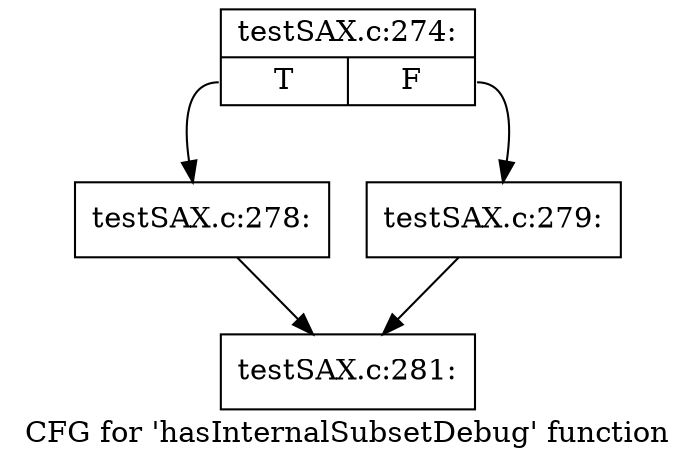 digraph "CFG for 'hasInternalSubsetDebug' function" {
	label="CFG for 'hasInternalSubsetDebug' function";

	Node0x4475f10 [shape=record,label="{testSAX.c:274:|{<s0>T|<s1>F}}"];
	Node0x4475f10:s0 -> Node0x4476d80;
	Node0x4475f10:s1 -> Node0x44760c0;
	Node0x4476d80 [shape=record,label="{testSAX.c:278:}"];
	Node0x4476d80 -> Node0x4476dd0;
	Node0x44760c0 [shape=record,label="{testSAX.c:279:}"];
	Node0x44760c0 -> Node0x4476dd0;
	Node0x4476dd0 [shape=record,label="{testSAX.c:281:}"];
}
